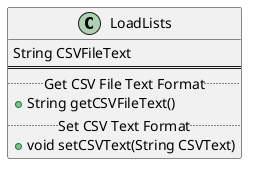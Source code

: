 @startuml
class LoadLists{
String CSVFileText
==
.. Get CSV File Text Format ..
+ String getCSVFileText()
.. Set CSV Text Format ..
+ void setCSVText(String CSVText)
}

@enduml